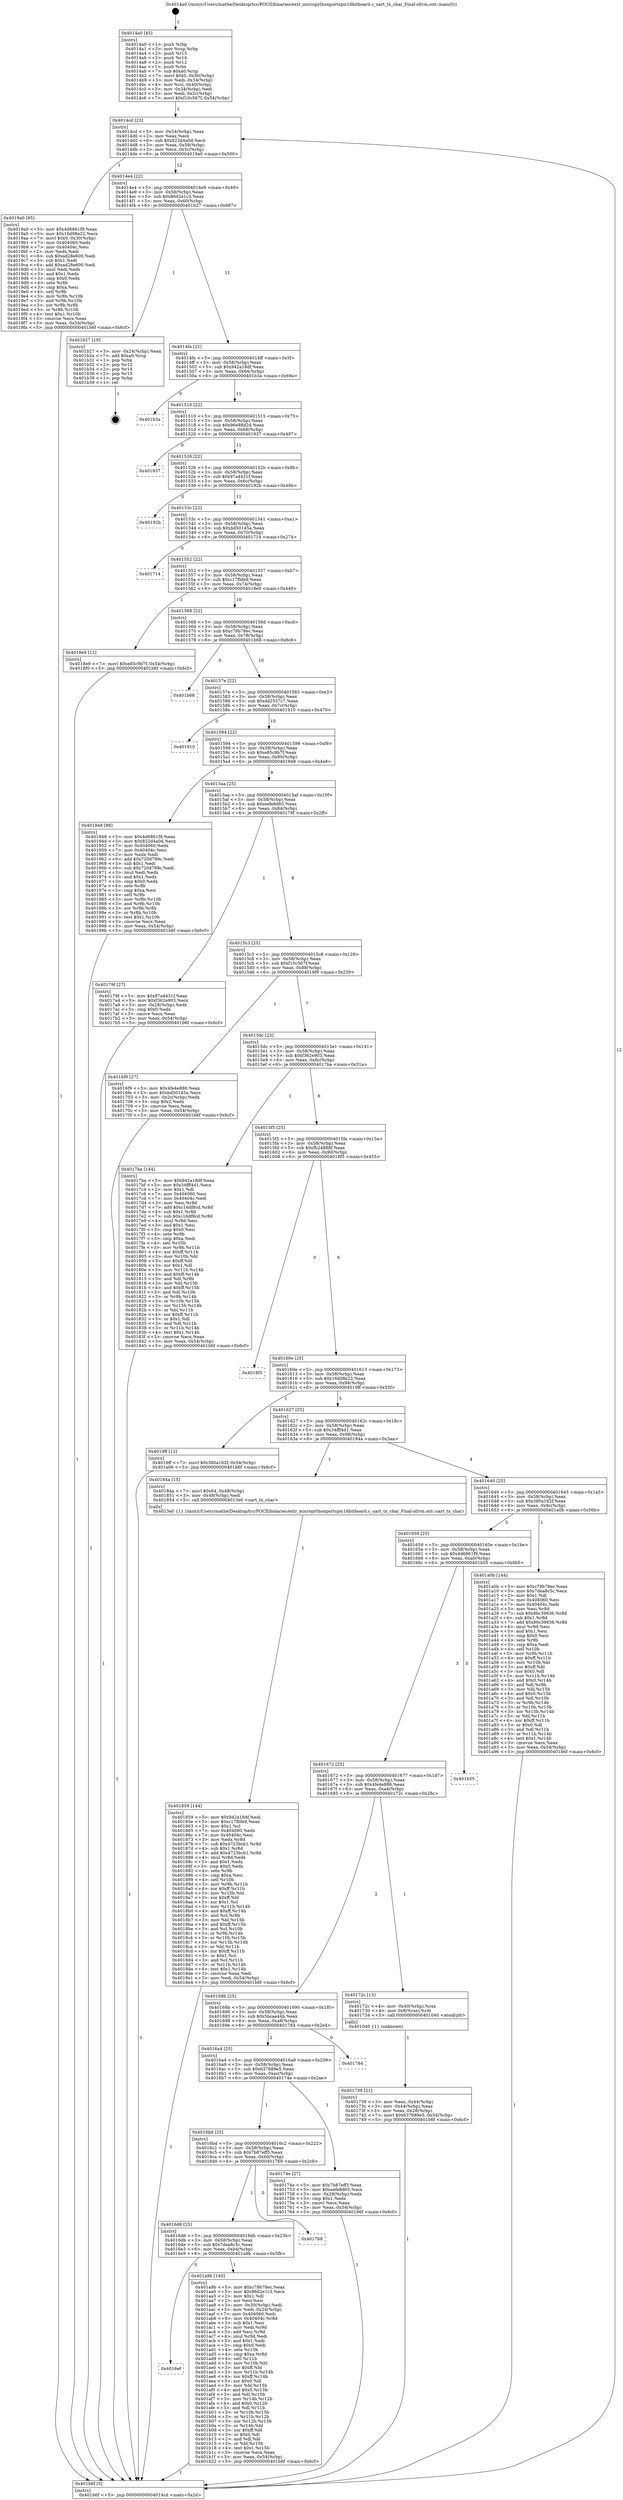 digraph "0x4014a0" {
  label = "0x4014a0 (/mnt/c/Users/mathe/Desktop/tcc/POCII/binaries/extr_micropythonportspic16bitboard.c_uart_tx_char_Final-ollvm.out::main(0))"
  labelloc = "t"
  node[shape=record]

  Entry [label="",width=0.3,height=0.3,shape=circle,fillcolor=black,style=filled]
  "0x4014cd" [label="{
     0x4014cd [23]\l
     | [instrs]\l
     &nbsp;&nbsp;0x4014cd \<+3\>: mov -0x54(%rbp),%eax\l
     &nbsp;&nbsp;0x4014d0 \<+2\>: mov %eax,%ecx\l
     &nbsp;&nbsp;0x4014d2 \<+6\>: sub $0x822d4a0d,%ecx\l
     &nbsp;&nbsp;0x4014d8 \<+3\>: mov %eax,-0x58(%rbp)\l
     &nbsp;&nbsp;0x4014db \<+3\>: mov %ecx,-0x5c(%rbp)\l
     &nbsp;&nbsp;0x4014de \<+6\>: je 00000000004019a0 \<main+0x500\>\l
  }"]
  "0x4019a0" [label="{
     0x4019a0 [95]\l
     | [instrs]\l
     &nbsp;&nbsp;0x4019a0 \<+5\>: mov $0x4d6861f9,%eax\l
     &nbsp;&nbsp;0x4019a5 \<+5\>: mov $0x16d08e22,%ecx\l
     &nbsp;&nbsp;0x4019aa \<+7\>: movl $0x0,-0x30(%rbp)\l
     &nbsp;&nbsp;0x4019b1 \<+7\>: mov 0x404060,%edx\l
     &nbsp;&nbsp;0x4019b8 \<+7\>: mov 0x40404c,%esi\l
     &nbsp;&nbsp;0x4019bf \<+2\>: mov %edx,%edi\l
     &nbsp;&nbsp;0x4019c1 \<+6\>: sub $0xad28e600,%edi\l
     &nbsp;&nbsp;0x4019c7 \<+3\>: sub $0x1,%edi\l
     &nbsp;&nbsp;0x4019ca \<+6\>: add $0xad28e600,%edi\l
     &nbsp;&nbsp;0x4019d0 \<+3\>: imul %edi,%edx\l
     &nbsp;&nbsp;0x4019d3 \<+3\>: and $0x1,%edx\l
     &nbsp;&nbsp;0x4019d6 \<+3\>: cmp $0x0,%edx\l
     &nbsp;&nbsp;0x4019d9 \<+4\>: sete %r8b\l
     &nbsp;&nbsp;0x4019dd \<+3\>: cmp $0xa,%esi\l
     &nbsp;&nbsp;0x4019e0 \<+4\>: setl %r9b\l
     &nbsp;&nbsp;0x4019e4 \<+3\>: mov %r8b,%r10b\l
     &nbsp;&nbsp;0x4019e7 \<+3\>: and %r9b,%r10b\l
     &nbsp;&nbsp;0x4019ea \<+3\>: xor %r9b,%r8b\l
     &nbsp;&nbsp;0x4019ed \<+3\>: or %r8b,%r10b\l
     &nbsp;&nbsp;0x4019f0 \<+4\>: test $0x1,%r10b\l
     &nbsp;&nbsp;0x4019f4 \<+3\>: cmovne %ecx,%eax\l
     &nbsp;&nbsp;0x4019f7 \<+3\>: mov %eax,-0x54(%rbp)\l
     &nbsp;&nbsp;0x4019fa \<+5\>: jmp 0000000000401b6f \<main+0x6cf\>\l
  }"]
  "0x4014e4" [label="{
     0x4014e4 [22]\l
     | [instrs]\l
     &nbsp;&nbsp;0x4014e4 \<+5\>: jmp 00000000004014e9 \<main+0x49\>\l
     &nbsp;&nbsp;0x4014e9 \<+3\>: mov -0x58(%rbp),%eax\l
     &nbsp;&nbsp;0x4014ec \<+5\>: sub $0x86d2e1c3,%eax\l
     &nbsp;&nbsp;0x4014f1 \<+3\>: mov %eax,-0x60(%rbp)\l
     &nbsp;&nbsp;0x4014f4 \<+6\>: je 0000000000401b27 \<main+0x687\>\l
  }"]
  Exit [label="",width=0.3,height=0.3,shape=circle,fillcolor=black,style=filled,peripheries=2]
  "0x401b27" [label="{
     0x401b27 [19]\l
     | [instrs]\l
     &nbsp;&nbsp;0x401b27 \<+3\>: mov -0x24(%rbp),%eax\l
     &nbsp;&nbsp;0x401b2a \<+7\>: add $0xa0,%rsp\l
     &nbsp;&nbsp;0x401b31 \<+1\>: pop %rbx\l
     &nbsp;&nbsp;0x401b32 \<+2\>: pop %r12\l
     &nbsp;&nbsp;0x401b34 \<+2\>: pop %r14\l
     &nbsp;&nbsp;0x401b36 \<+2\>: pop %r15\l
     &nbsp;&nbsp;0x401b38 \<+1\>: pop %rbp\l
     &nbsp;&nbsp;0x401b39 \<+1\>: ret\l
  }"]
  "0x4014fa" [label="{
     0x4014fa [22]\l
     | [instrs]\l
     &nbsp;&nbsp;0x4014fa \<+5\>: jmp 00000000004014ff \<main+0x5f\>\l
     &nbsp;&nbsp;0x4014ff \<+3\>: mov -0x58(%rbp),%eax\l
     &nbsp;&nbsp;0x401502 \<+5\>: sub $0x942a18df,%eax\l
     &nbsp;&nbsp;0x401507 \<+3\>: mov %eax,-0x64(%rbp)\l
     &nbsp;&nbsp;0x40150a \<+6\>: je 0000000000401b3a \<main+0x69a\>\l
  }"]
  "0x4016ef" [label="{
     0x4016ef\l
  }", style=dashed]
  "0x401b3a" [label="{
     0x401b3a\l
  }", style=dashed]
  "0x401510" [label="{
     0x401510 [22]\l
     | [instrs]\l
     &nbsp;&nbsp;0x401510 \<+5\>: jmp 0000000000401515 \<main+0x75\>\l
     &nbsp;&nbsp;0x401515 \<+3\>: mov -0x58(%rbp),%eax\l
     &nbsp;&nbsp;0x401518 \<+5\>: sub $0x96e88d2d,%eax\l
     &nbsp;&nbsp;0x40151d \<+3\>: mov %eax,-0x68(%rbp)\l
     &nbsp;&nbsp;0x401520 \<+6\>: je 0000000000401937 \<main+0x497\>\l
  }"]
  "0x401a9b" [label="{
     0x401a9b [140]\l
     | [instrs]\l
     &nbsp;&nbsp;0x401a9b \<+5\>: mov $0xc79b78ec,%eax\l
     &nbsp;&nbsp;0x401aa0 \<+5\>: mov $0x86d2e1c3,%ecx\l
     &nbsp;&nbsp;0x401aa5 \<+2\>: mov $0x1,%dl\l
     &nbsp;&nbsp;0x401aa7 \<+2\>: xor %esi,%esi\l
     &nbsp;&nbsp;0x401aa9 \<+3\>: mov -0x30(%rbp),%edi\l
     &nbsp;&nbsp;0x401aac \<+3\>: mov %edi,-0x24(%rbp)\l
     &nbsp;&nbsp;0x401aaf \<+7\>: mov 0x404060,%edi\l
     &nbsp;&nbsp;0x401ab6 \<+8\>: mov 0x40404c,%r8d\l
     &nbsp;&nbsp;0x401abe \<+3\>: sub $0x1,%esi\l
     &nbsp;&nbsp;0x401ac1 \<+3\>: mov %edi,%r9d\l
     &nbsp;&nbsp;0x401ac4 \<+3\>: add %esi,%r9d\l
     &nbsp;&nbsp;0x401ac7 \<+4\>: imul %r9d,%edi\l
     &nbsp;&nbsp;0x401acb \<+3\>: and $0x1,%edi\l
     &nbsp;&nbsp;0x401ace \<+3\>: cmp $0x0,%edi\l
     &nbsp;&nbsp;0x401ad1 \<+4\>: sete %r10b\l
     &nbsp;&nbsp;0x401ad5 \<+4\>: cmp $0xa,%r8d\l
     &nbsp;&nbsp;0x401ad9 \<+4\>: setl %r11b\l
     &nbsp;&nbsp;0x401add \<+3\>: mov %r10b,%bl\l
     &nbsp;&nbsp;0x401ae0 \<+3\>: xor $0xff,%bl\l
     &nbsp;&nbsp;0x401ae3 \<+3\>: mov %r11b,%r14b\l
     &nbsp;&nbsp;0x401ae6 \<+4\>: xor $0xff,%r14b\l
     &nbsp;&nbsp;0x401aea \<+3\>: xor $0x0,%dl\l
     &nbsp;&nbsp;0x401aed \<+3\>: mov %bl,%r15b\l
     &nbsp;&nbsp;0x401af0 \<+4\>: and $0x0,%r15b\l
     &nbsp;&nbsp;0x401af4 \<+3\>: and %dl,%r10b\l
     &nbsp;&nbsp;0x401af7 \<+3\>: mov %r14b,%r12b\l
     &nbsp;&nbsp;0x401afa \<+4\>: and $0x0,%r12b\l
     &nbsp;&nbsp;0x401afe \<+3\>: and %dl,%r11b\l
     &nbsp;&nbsp;0x401b01 \<+3\>: or %r10b,%r15b\l
     &nbsp;&nbsp;0x401b04 \<+3\>: or %r11b,%r12b\l
     &nbsp;&nbsp;0x401b07 \<+3\>: xor %r12b,%r15b\l
     &nbsp;&nbsp;0x401b0a \<+3\>: or %r14b,%bl\l
     &nbsp;&nbsp;0x401b0d \<+3\>: xor $0xff,%bl\l
     &nbsp;&nbsp;0x401b10 \<+3\>: or $0x0,%dl\l
     &nbsp;&nbsp;0x401b13 \<+2\>: and %dl,%bl\l
     &nbsp;&nbsp;0x401b15 \<+3\>: or %bl,%r15b\l
     &nbsp;&nbsp;0x401b18 \<+4\>: test $0x1,%r15b\l
     &nbsp;&nbsp;0x401b1c \<+3\>: cmovne %ecx,%eax\l
     &nbsp;&nbsp;0x401b1f \<+3\>: mov %eax,-0x54(%rbp)\l
     &nbsp;&nbsp;0x401b22 \<+5\>: jmp 0000000000401b6f \<main+0x6cf\>\l
  }"]
  "0x401937" [label="{
     0x401937\l
  }", style=dashed]
  "0x401526" [label="{
     0x401526 [22]\l
     | [instrs]\l
     &nbsp;&nbsp;0x401526 \<+5\>: jmp 000000000040152b \<main+0x8b\>\l
     &nbsp;&nbsp;0x40152b \<+3\>: mov -0x58(%rbp),%eax\l
     &nbsp;&nbsp;0x40152e \<+5\>: sub $0x97a4431f,%eax\l
     &nbsp;&nbsp;0x401533 \<+3\>: mov %eax,-0x6c(%rbp)\l
     &nbsp;&nbsp;0x401536 \<+6\>: je 000000000040192b \<main+0x48b\>\l
  }"]
  "0x4016d6" [label="{
     0x4016d6 [25]\l
     | [instrs]\l
     &nbsp;&nbsp;0x4016d6 \<+5\>: jmp 00000000004016db \<main+0x23b\>\l
     &nbsp;&nbsp;0x4016db \<+3\>: mov -0x58(%rbp),%eax\l
     &nbsp;&nbsp;0x4016de \<+5\>: sub $0x7dea8c5c,%eax\l
     &nbsp;&nbsp;0x4016e3 \<+6\>: mov %eax,-0xb4(%rbp)\l
     &nbsp;&nbsp;0x4016e9 \<+6\>: je 0000000000401a9b \<main+0x5fb\>\l
  }"]
  "0x40192b" [label="{
     0x40192b\l
  }", style=dashed]
  "0x40153c" [label="{
     0x40153c [22]\l
     | [instrs]\l
     &nbsp;&nbsp;0x40153c \<+5\>: jmp 0000000000401541 \<main+0xa1\>\l
     &nbsp;&nbsp;0x401541 \<+3\>: mov -0x58(%rbp),%eax\l
     &nbsp;&nbsp;0x401544 \<+5\>: sub $0xbd50145a,%eax\l
     &nbsp;&nbsp;0x401549 \<+3\>: mov %eax,-0x70(%rbp)\l
     &nbsp;&nbsp;0x40154c \<+6\>: je 0000000000401714 \<main+0x274\>\l
  }"]
  "0x401769" [label="{
     0x401769\l
  }", style=dashed]
  "0x401714" [label="{
     0x401714\l
  }", style=dashed]
  "0x401552" [label="{
     0x401552 [22]\l
     | [instrs]\l
     &nbsp;&nbsp;0x401552 \<+5\>: jmp 0000000000401557 \<main+0xb7\>\l
     &nbsp;&nbsp;0x401557 \<+3\>: mov -0x58(%rbp),%eax\l
     &nbsp;&nbsp;0x40155a \<+5\>: sub $0xc17fbfe9,%eax\l
     &nbsp;&nbsp;0x40155f \<+3\>: mov %eax,-0x74(%rbp)\l
     &nbsp;&nbsp;0x401562 \<+6\>: je 00000000004018e9 \<main+0x449\>\l
  }"]
  "0x401859" [label="{
     0x401859 [144]\l
     | [instrs]\l
     &nbsp;&nbsp;0x401859 \<+5\>: mov $0x942a18df,%edi\l
     &nbsp;&nbsp;0x40185e \<+5\>: mov $0xc17fbfe9,%eax\l
     &nbsp;&nbsp;0x401863 \<+2\>: mov $0x1,%cl\l
     &nbsp;&nbsp;0x401865 \<+7\>: mov 0x404060,%edx\l
     &nbsp;&nbsp;0x40186c \<+7\>: mov 0x40404c,%esi\l
     &nbsp;&nbsp;0x401873 \<+3\>: mov %edx,%r8d\l
     &nbsp;&nbsp;0x401876 \<+7\>: sub $0x4723bcb1,%r8d\l
     &nbsp;&nbsp;0x40187d \<+4\>: sub $0x1,%r8d\l
     &nbsp;&nbsp;0x401881 \<+7\>: add $0x4723bcb1,%r8d\l
     &nbsp;&nbsp;0x401888 \<+4\>: imul %r8d,%edx\l
     &nbsp;&nbsp;0x40188c \<+3\>: and $0x1,%edx\l
     &nbsp;&nbsp;0x40188f \<+3\>: cmp $0x0,%edx\l
     &nbsp;&nbsp;0x401892 \<+4\>: sete %r9b\l
     &nbsp;&nbsp;0x401896 \<+3\>: cmp $0xa,%esi\l
     &nbsp;&nbsp;0x401899 \<+4\>: setl %r10b\l
     &nbsp;&nbsp;0x40189d \<+3\>: mov %r9b,%r11b\l
     &nbsp;&nbsp;0x4018a0 \<+4\>: xor $0xff,%r11b\l
     &nbsp;&nbsp;0x4018a4 \<+3\>: mov %r10b,%bl\l
     &nbsp;&nbsp;0x4018a7 \<+3\>: xor $0xff,%bl\l
     &nbsp;&nbsp;0x4018aa \<+3\>: xor $0x1,%cl\l
     &nbsp;&nbsp;0x4018ad \<+3\>: mov %r11b,%r14b\l
     &nbsp;&nbsp;0x4018b0 \<+4\>: and $0xff,%r14b\l
     &nbsp;&nbsp;0x4018b4 \<+3\>: and %cl,%r9b\l
     &nbsp;&nbsp;0x4018b7 \<+3\>: mov %bl,%r15b\l
     &nbsp;&nbsp;0x4018ba \<+4\>: and $0xff,%r15b\l
     &nbsp;&nbsp;0x4018be \<+3\>: and %cl,%r10b\l
     &nbsp;&nbsp;0x4018c1 \<+3\>: or %r9b,%r14b\l
     &nbsp;&nbsp;0x4018c4 \<+3\>: or %r10b,%r15b\l
     &nbsp;&nbsp;0x4018c7 \<+3\>: xor %r15b,%r14b\l
     &nbsp;&nbsp;0x4018ca \<+3\>: or %bl,%r11b\l
     &nbsp;&nbsp;0x4018cd \<+4\>: xor $0xff,%r11b\l
     &nbsp;&nbsp;0x4018d1 \<+3\>: or $0x1,%cl\l
     &nbsp;&nbsp;0x4018d4 \<+3\>: and %cl,%r11b\l
     &nbsp;&nbsp;0x4018d7 \<+3\>: or %r11b,%r14b\l
     &nbsp;&nbsp;0x4018da \<+4\>: test $0x1,%r14b\l
     &nbsp;&nbsp;0x4018de \<+3\>: cmovne %eax,%edi\l
     &nbsp;&nbsp;0x4018e1 \<+3\>: mov %edi,-0x54(%rbp)\l
     &nbsp;&nbsp;0x4018e4 \<+5\>: jmp 0000000000401b6f \<main+0x6cf\>\l
  }"]
  "0x4018e9" [label="{
     0x4018e9 [12]\l
     | [instrs]\l
     &nbsp;&nbsp;0x4018e9 \<+7\>: movl $0xe85c9b7f,-0x54(%rbp)\l
     &nbsp;&nbsp;0x4018f0 \<+5\>: jmp 0000000000401b6f \<main+0x6cf\>\l
  }"]
  "0x401568" [label="{
     0x401568 [22]\l
     | [instrs]\l
     &nbsp;&nbsp;0x401568 \<+5\>: jmp 000000000040156d \<main+0xcd\>\l
     &nbsp;&nbsp;0x40156d \<+3\>: mov -0x58(%rbp),%eax\l
     &nbsp;&nbsp;0x401570 \<+5\>: sub $0xc79b78ec,%eax\l
     &nbsp;&nbsp;0x401575 \<+3\>: mov %eax,-0x78(%rbp)\l
     &nbsp;&nbsp;0x401578 \<+6\>: je 0000000000401b68 \<main+0x6c8\>\l
  }"]
  "0x4016bd" [label="{
     0x4016bd [25]\l
     | [instrs]\l
     &nbsp;&nbsp;0x4016bd \<+5\>: jmp 00000000004016c2 \<main+0x222\>\l
     &nbsp;&nbsp;0x4016c2 \<+3\>: mov -0x58(%rbp),%eax\l
     &nbsp;&nbsp;0x4016c5 \<+5\>: sub $0x7b87eff3,%eax\l
     &nbsp;&nbsp;0x4016ca \<+6\>: mov %eax,-0xb0(%rbp)\l
     &nbsp;&nbsp;0x4016d0 \<+6\>: je 0000000000401769 \<main+0x2c9\>\l
  }"]
  "0x401b68" [label="{
     0x401b68\l
  }", style=dashed]
  "0x40157e" [label="{
     0x40157e [22]\l
     | [instrs]\l
     &nbsp;&nbsp;0x40157e \<+5\>: jmp 0000000000401583 \<main+0xe3\>\l
     &nbsp;&nbsp;0x401583 \<+3\>: mov -0x58(%rbp),%eax\l
     &nbsp;&nbsp;0x401586 \<+5\>: sub $0xdd2557c7,%eax\l
     &nbsp;&nbsp;0x40158b \<+3\>: mov %eax,-0x7c(%rbp)\l
     &nbsp;&nbsp;0x40158e \<+6\>: je 0000000000401910 \<main+0x470\>\l
  }"]
  "0x40174e" [label="{
     0x40174e [27]\l
     | [instrs]\l
     &nbsp;&nbsp;0x40174e \<+5\>: mov $0x7b87eff3,%eax\l
     &nbsp;&nbsp;0x401753 \<+5\>: mov $0xeefe8d65,%ecx\l
     &nbsp;&nbsp;0x401758 \<+3\>: mov -0x28(%rbp),%edx\l
     &nbsp;&nbsp;0x40175b \<+3\>: cmp $0x1,%edx\l
     &nbsp;&nbsp;0x40175e \<+3\>: cmovl %ecx,%eax\l
     &nbsp;&nbsp;0x401761 \<+3\>: mov %eax,-0x54(%rbp)\l
     &nbsp;&nbsp;0x401764 \<+5\>: jmp 0000000000401b6f \<main+0x6cf\>\l
  }"]
  "0x401910" [label="{
     0x401910\l
  }", style=dashed]
  "0x401594" [label="{
     0x401594 [22]\l
     | [instrs]\l
     &nbsp;&nbsp;0x401594 \<+5\>: jmp 0000000000401599 \<main+0xf9\>\l
     &nbsp;&nbsp;0x401599 \<+3\>: mov -0x58(%rbp),%eax\l
     &nbsp;&nbsp;0x40159c \<+5\>: sub $0xe85c9b7f,%eax\l
     &nbsp;&nbsp;0x4015a1 \<+3\>: mov %eax,-0x80(%rbp)\l
     &nbsp;&nbsp;0x4015a4 \<+6\>: je 0000000000401948 \<main+0x4a8\>\l
  }"]
  "0x4016a4" [label="{
     0x4016a4 [25]\l
     | [instrs]\l
     &nbsp;&nbsp;0x4016a4 \<+5\>: jmp 00000000004016a9 \<main+0x209\>\l
     &nbsp;&nbsp;0x4016a9 \<+3\>: mov -0x58(%rbp),%eax\l
     &nbsp;&nbsp;0x4016ac \<+5\>: sub $0x637689e5,%eax\l
     &nbsp;&nbsp;0x4016b1 \<+6\>: mov %eax,-0xac(%rbp)\l
     &nbsp;&nbsp;0x4016b7 \<+6\>: je 000000000040174e \<main+0x2ae\>\l
  }"]
  "0x401948" [label="{
     0x401948 [88]\l
     | [instrs]\l
     &nbsp;&nbsp;0x401948 \<+5\>: mov $0x4d6861f9,%eax\l
     &nbsp;&nbsp;0x40194d \<+5\>: mov $0x822d4a0d,%ecx\l
     &nbsp;&nbsp;0x401952 \<+7\>: mov 0x404060,%edx\l
     &nbsp;&nbsp;0x401959 \<+7\>: mov 0x40404c,%esi\l
     &nbsp;&nbsp;0x401960 \<+2\>: mov %edx,%edi\l
     &nbsp;&nbsp;0x401962 \<+6\>: add $0x720d789c,%edi\l
     &nbsp;&nbsp;0x401968 \<+3\>: sub $0x1,%edi\l
     &nbsp;&nbsp;0x40196b \<+6\>: sub $0x720d789c,%edi\l
     &nbsp;&nbsp;0x401971 \<+3\>: imul %edi,%edx\l
     &nbsp;&nbsp;0x401974 \<+3\>: and $0x1,%edx\l
     &nbsp;&nbsp;0x401977 \<+3\>: cmp $0x0,%edx\l
     &nbsp;&nbsp;0x40197a \<+4\>: sete %r8b\l
     &nbsp;&nbsp;0x40197e \<+3\>: cmp $0xa,%esi\l
     &nbsp;&nbsp;0x401981 \<+4\>: setl %r9b\l
     &nbsp;&nbsp;0x401985 \<+3\>: mov %r8b,%r10b\l
     &nbsp;&nbsp;0x401988 \<+3\>: and %r9b,%r10b\l
     &nbsp;&nbsp;0x40198b \<+3\>: xor %r9b,%r8b\l
     &nbsp;&nbsp;0x40198e \<+3\>: or %r8b,%r10b\l
     &nbsp;&nbsp;0x401991 \<+4\>: test $0x1,%r10b\l
     &nbsp;&nbsp;0x401995 \<+3\>: cmovne %ecx,%eax\l
     &nbsp;&nbsp;0x401998 \<+3\>: mov %eax,-0x54(%rbp)\l
     &nbsp;&nbsp;0x40199b \<+5\>: jmp 0000000000401b6f \<main+0x6cf\>\l
  }"]
  "0x4015aa" [label="{
     0x4015aa [25]\l
     | [instrs]\l
     &nbsp;&nbsp;0x4015aa \<+5\>: jmp 00000000004015af \<main+0x10f\>\l
     &nbsp;&nbsp;0x4015af \<+3\>: mov -0x58(%rbp),%eax\l
     &nbsp;&nbsp;0x4015b2 \<+5\>: sub $0xeefe8d65,%eax\l
     &nbsp;&nbsp;0x4015b7 \<+6\>: mov %eax,-0x84(%rbp)\l
     &nbsp;&nbsp;0x4015bd \<+6\>: je 000000000040179f \<main+0x2ff\>\l
  }"]
  "0x401784" [label="{
     0x401784\l
  }", style=dashed]
  "0x40179f" [label="{
     0x40179f [27]\l
     | [instrs]\l
     &nbsp;&nbsp;0x40179f \<+5\>: mov $0x97a4431f,%eax\l
     &nbsp;&nbsp;0x4017a4 \<+5\>: mov $0xf362e903,%ecx\l
     &nbsp;&nbsp;0x4017a9 \<+3\>: mov -0x28(%rbp),%edx\l
     &nbsp;&nbsp;0x4017ac \<+3\>: cmp $0x0,%edx\l
     &nbsp;&nbsp;0x4017af \<+3\>: cmove %ecx,%eax\l
     &nbsp;&nbsp;0x4017b2 \<+3\>: mov %eax,-0x54(%rbp)\l
     &nbsp;&nbsp;0x4017b5 \<+5\>: jmp 0000000000401b6f \<main+0x6cf\>\l
  }"]
  "0x4015c3" [label="{
     0x4015c3 [25]\l
     | [instrs]\l
     &nbsp;&nbsp;0x4015c3 \<+5\>: jmp 00000000004015c8 \<main+0x128\>\l
     &nbsp;&nbsp;0x4015c8 \<+3\>: mov -0x58(%rbp),%eax\l
     &nbsp;&nbsp;0x4015cb \<+5\>: sub $0xf10c567f,%eax\l
     &nbsp;&nbsp;0x4015d0 \<+6\>: mov %eax,-0x88(%rbp)\l
     &nbsp;&nbsp;0x4015d6 \<+6\>: je 00000000004016f9 \<main+0x259\>\l
  }"]
  "0x401739" [label="{
     0x401739 [21]\l
     | [instrs]\l
     &nbsp;&nbsp;0x401739 \<+3\>: mov %eax,-0x44(%rbp)\l
     &nbsp;&nbsp;0x40173c \<+3\>: mov -0x44(%rbp),%eax\l
     &nbsp;&nbsp;0x40173f \<+3\>: mov %eax,-0x28(%rbp)\l
     &nbsp;&nbsp;0x401742 \<+7\>: movl $0x637689e5,-0x54(%rbp)\l
     &nbsp;&nbsp;0x401749 \<+5\>: jmp 0000000000401b6f \<main+0x6cf\>\l
  }"]
  "0x4016f9" [label="{
     0x4016f9 [27]\l
     | [instrs]\l
     &nbsp;&nbsp;0x4016f9 \<+5\>: mov $0x4fe4e886,%eax\l
     &nbsp;&nbsp;0x4016fe \<+5\>: mov $0xbd50145a,%ecx\l
     &nbsp;&nbsp;0x401703 \<+3\>: mov -0x2c(%rbp),%edx\l
     &nbsp;&nbsp;0x401706 \<+3\>: cmp $0x2,%edx\l
     &nbsp;&nbsp;0x401709 \<+3\>: cmovne %ecx,%eax\l
     &nbsp;&nbsp;0x40170c \<+3\>: mov %eax,-0x54(%rbp)\l
     &nbsp;&nbsp;0x40170f \<+5\>: jmp 0000000000401b6f \<main+0x6cf\>\l
  }"]
  "0x4015dc" [label="{
     0x4015dc [25]\l
     | [instrs]\l
     &nbsp;&nbsp;0x4015dc \<+5\>: jmp 00000000004015e1 \<main+0x141\>\l
     &nbsp;&nbsp;0x4015e1 \<+3\>: mov -0x58(%rbp),%eax\l
     &nbsp;&nbsp;0x4015e4 \<+5\>: sub $0xf362e903,%eax\l
     &nbsp;&nbsp;0x4015e9 \<+6\>: mov %eax,-0x8c(%rbp)\l
     &nbsp;&nbsp;0x4015ef \<+6\>: je 00000000004017ba \<main+0x31a\>\l
  }"]
  "0x401b6f" [label="{
     0x401b6f [5]\l
     | [instrs]\l
     &nbsp;&nbsp;0x401b6f \<+5\>: jmp 00000000004014cd \<main+0x2d\>\l
  }"]
  "0x4014a0" [label="{
     0x4014a0 [45]\l
     | [instrs]\l
     &nbsp;&nbsp;0x4014a0 \<+1\>: push %rbp\l
     &nbsp;&nbsp;0x4014a1 \<+3\>: mov %rsp,%rbp\l
     &nbsp;&nbsp;0x4014a4 \<+2\>: push %r15\l
     &nbsp;&nbsp;0x4014a6 \<+2\>: push %r14\l
     &nbsp;&nbsp;0x4014a8 \<+2\>: push %r12\l
     &nbsp;&nbsp;0x4014aa \<+1\>: push %rbx\l
     &nbsp;&nbsp;0x4014ab \<+7\>: sub $0xa0,%rsp\l
     &nbsp;&nbsp;0x4014b2 \<+7\>: movl $0x0,-0x30(%rbp)\l
     &nbsp;&nbsp;0x4014b9 \<+3\>: mov %edi,-0x34(%rbp)\l
     &nbsp;&nbsp;0x4014bc \<+4\>: mov %rsi,-0x40(%rbp)\l
     &nbsp;&nbsp;0x4014c0 \<+3\>: mov -0x34(%rbp),%edi\l
     &nbsp;&nbsp;0x4014c3 \<+3\>: mov %edi,-0x2c(%rbp)\l
     &nbsp;&nbsp;0x4014c6 \<+7\>: movl $0xf10c567f,-0x54(%rbp)\l
  }"]
  "0x40168b" [label="{
     0x40168b [25]\l
     | [instrs]\l
     &nbsp;&nbsp;0x40168b \<+5\>: jmp 0000000000401690 \<main+0x1f0\>\l
     &nbsp;&nbsp;0x401690 \<+3\>: mov -0x58(%rbp),%eax\l
     &nbsp;&nbsp;0x401693 \<+5\>: sub $0x5bcaa44b,%eax\l
     &nbsp;&nbsp;0x401698 \<+6\>: mov %eax,-0xa8(%rbp)\l
     &nbsp;&nbsp;0x40169e \<+6\>: je 0000000000401784 \<main+0x2e4\>\l
  }"]
  "0x4017ba" [label="{
     0x4017ba [144]\l
     | [instrs]\l
     &nbsp;&nbsp;0x4017ba \<+5\>: mov $0x942a18df,%eax\l
     &nbsp;&nbsp;0x4017bf \<+5\>: mov $0x34fff4d1,%ecx\l
     &nbsp;&nbsp;0x4017c4 \<+2\>: mov $0x1,%dl\l
     &nbsp;&nbsp;0x4017c6 \<+7\>: mov 0x404060,%esi\l
     &nbsp;&nbsp;0x4017cd \<+7\>: mov 0x40404c,%edi\l
     &nbsp;&nbsp;0x4017d4 \<+3\>: mov %esi,%r8d\l
     &nbsp;&nbsp;0x4017d7 \<+7\>: add $0xc16df8cd,%r8d\l
     &nbsp;&nbsp;0x4017de \<+4\>: sub $0x1,%r8d\l
     &nbsp;&nbsp;0x4017e2 \<+7\>: sub $0xc16df8cd,%r8d\l
     &nbsp;&nbsp;0x4017e9 \<+4\>: imul %r8d,%esi\l
     &nbsp;&nbsp;0x4017ed \<+3\>: and $0x1,%esi\l
     &nbsp;&nbsp;0x4017f0 \<+3\>: cmp $0x0,%esi\l
     &nbsp;&nbsp;0x4017f3 \<+4\>: sete %r9b\l
     &nbsp;&nbsp;0x4017f7 \<+3\>: cmp $0xa,%edi\l
     &nbsp;&nbsp;0x4017fa \<+4\>: setl %r10b\l
     &nbsp;&nbsp;0x4017fe \<+3\>: mov %r9b,%r11b\l
     &nbsp;&nbsp;0x401801 \<+4\>: xor $0xff,%r11b\l
     &nbsp;&nbsp;0x401805 \<+3\>: mov %r10b,%bl\l
     &nbsp;&nbsp;0x401808 \<+3\>: xor $0xff,%bl\l
     &nbsp;&nbsp;0x40180b \<+3\>: xor $0x1,%dl\l
     &nbsp;&nbsp;0x40180e \<+3\>: mov %r11b,%r14b\l
     &nbsp;&nbsp;0x401811 \<+4\>: and $0xff,%r14b\l
     &nbsp;&nbsp;0x401815 \<+3\>: and %dl,%r9b\l
     &nbsp;&nbsp;0x401818 \<+3\>: mov %bl,%r15b\l
     &nbsp;&nbsp;0x40181b \<+4\>: and $0xff,%r15b\l
     &nbsp;&nbsp;0x40181f \<+3\>: and %dl,%r10b\l
     &nbsp;&nbsp;0x401822 \<+3\>: or %r9b,%r14b\l
     &nbsp;&nbsp;0x401825 \<+3\>: or %r10b,%r15b\l
     &nbsp;&nbsp;0x401828 \<+3\>: xor %r15b,%r14b\l
     &nbsp;&nbsp;0x40182b \<+3\>: or %bl,%r11b\l
     &nbsp;&nbsp;0x40182e \<+4\>: xor $0xff,%r11b\l
     &nbsp;&nbsp;0x401832 \<+3\>: or $0x1,%dl\l
     &nbsp;&nbsp;0x401835 \<+3\>: and %dl,%r11b\l
     &nbsp;&nbsp;0x401838 \<+3\>: or %r11b,%r14b\l
     &nbsp;&nbsp;0x40183b \<+4\>: test $0x1,%r14b\l
     &nbsp;&nbsp;0x40183f \<+3\>: cmovne %ecx,%eax\l
     &nbsp;&nbsp;0x401842 \<+3\>: mov %eax,-0x54(%rbp)\l
     &nbsp;&nbsp;0x401845 \<+5\>: jmp 0000000000401b6f \<main+0x6cf\>\l
  }"]
  "0x4015f5" [label="{
     0x4015f5 [25]\l
     | [instrs]\l
     &nbsp;&nbsp;0x4015f5 \<+5\>: jmp 00000000004015fa \<main+0x15a\>\l
     &nbsp;&nbsp;0x4015fa \<+3\>: mov -0x58(%rbp),%eax\l
     &nbsp;&nbsp;0x4015fd \<+5\>: sub $0xfb24888f,%eax\l
     &nbsp;&nbsp;0x401602 \<+6\>: mov %eax,-0x90(%rbp)\l
     &nbsp;&nbsp;0x401608 \<+6\>: je 00000000004018f5 \<main+0x455\>\l
  }"]
  "0x40172c" [label="{
     0x40172c [13]\l
     | [instrs]\l
     &nbsp;&nbsp;0x40172c \<+4\>: mov -0x40(%rbp),%rax\l
     &nbsp;&nbsp;0x401730 \<+4\>: mov 0x8(%rax),%rdi\l
     &nbsp;&nbsp;0x401734 \<+5\>: call 0000000000401040 \<atoi@plt\>\l
     | [calls]\l
     &nbsp;&nbsp;0x401040 \{1\} (unknown)\l
  }"]
  "0x4018f5" [label="{
     0x4018f5\l
  }", style=dashed]
  "0x40160e" [label="{
     0x40160e [25]\l
     | [instrs]\l
     &nbsp;&nbsp;0x40160e \<+5\>: jmp 0000000000401613 \<main+0x173\>\l
     &nbsp;&nbsp;0x401613 \<+3\>: mov -0x58(%rbp),%eax\l
     &nbsp;&nbsp;0x401616 \<+5\>: sub $0x16d08e22,%eax\l
     &nbsp;&nbsp;0x40161b \<+6\>: mov %eax,-0x94(%rbp)\l
     &nbsp;&nbsp;0x401621 \<+6\>: je 00000000004019ff \<main+0x55f\>\l
  }"]
  "0x401672" [label="{
     0x401672 [25]\l
     | [instrs]\l
     &nbsp;&nbsp;0x401672 \<+5\>: jmp 0000000000401677 \<main+0x1d7\>\l
     &nbsp;&nbsp;0x401677 \<+3\>: mov -0x58(%rbp),%eax\l
     &nbsp;&nbsp;0x40167a \<+5\>: sub $0x4fe4e886,%eax\l
     &nbsp;&nbsp;0x40167f \<+6\>: mov %eax,-0xa4(%rbp)\l
     &nbsp;&nbsp;0x401685 \<+6\>: je 000000000040172c \<main+0x28c\>\l
  }"]
  "0x4019ff" [label="{
     0x4019ff [12]\l
     | [instrs]\l
     &nbsp;&nbsp;0x4019ff \<+7\>: movl $0x380a162f,-0x54(%rbp)\l
     &nbsp;&nbsp;0x401a06 \<+5\>: jmp 0000000000401b6f \<main+0x6cf\>\l
  }"]
  "0x401627" [label="{
     0x401627 [25]\l
     | [instrs]\l
     &nbsp;&nbsp;0x401627 \<+5\>: jmp 000000000040162c \<main+0x18c\>\l
     &nbsp;&nbsp;0x40162c \<+3\>: mov -0x58(%rbp),%eax\l
     &nbsp;&nbsp;0x40162f \<+5\>: sub $0x34fff4d1,%eax\l
     &nbsp;&nbsp;0x401634 \<+6\>: mov %eax,-0x98(%rbp)\l
     &nbsp;&nbsp;0x40163a \<+6\>: je 000000000040184a \<main+0x3aa\>\l
  }"]
  "0x401b55" [label="{
     0x401b55\l
  }", style=dashed]
  "0x40184a" [label="{
     0x40184a [15]\l
     | [instrs]\l
     &nbsp;&nbsp;0x40184a \<+7\>: movl $0x64,-0x48(%rbp)\l
     &nbsp;&nbsp;0x401851 \<+3\>: mov -0x48(%rbp),%edi\l
     &nbsp;&nbsp;0x401854 \<+5\>: call 00000000004013e0 \<uart_tx_char\>\l
     | [calls]\l
     &nbsp;&nbsp;0x4013e0 \{1\} (/mnt/c/Users/mathe/Desktop/tcc/POCII/binaries/extr_micropythonportspic16bitboard.c_uart_tx_char_Final-ollvm.out::uart_tx_char)\l
  }"]
  "0x401640" [label="{
     0x401640 [25]\l
     | [instrs]\l
     &nbsp;&nbsp;0x401640 \<+5\>: jmp 0000000000401645 \<main+0x1a5\>\l
     &nbsp;&nbsp;0x401645 \<+3\>: mov -0x58(%rbp),%eax\l
     &nbsp;&nbsp;0x401648 \<+5\>: sub $0x380a162f,%eax\l
     &nbsp;&nbsp;0x40164d \<+6\>: mov %eax,-0x9c(%rbp)\l
     &nbsp;&nbsp;0x401653 \<+6\>: je 0000000000401a0b \<main+0x56b\>\l
  }"]
  "0x401659" [label="{
     0x401659 [25]\l
     | [instrs]\l
     &nbsp;&nbsp;0x401659 \<+5\>: jmp 000000000040165e \<main+0x1be\>\l
     &nbsp;&nbsp;0x40165e \<+3\>: mov -0x58(%rbp),%eax\l
     &nbsp;&nbsp;0x401661 \<+5\>: sub $0x4d6861f9,%eax\l
     &nbsp;&nbsp;0x401666 \<+6\>: mov %eax,-0xa0(%rbp)\l
     &nbsp;&nbsp;0x40166c \<+6\>: je 0000000000401b55 \<main+0x6b5\>\l
  }"]
  "0x401a0b" [label="{
     0x401a0b [144]\l
     | [instrs]\l
     &nbsp;&nbsp;0x401a0b \<+5\>: mov $0xc79b78ec,%eax\l
     &nbsp;&nbsp;0x401a10 \<+5\>: mov $0x7dea8c5c,%ecx\l
     &nbsp;&nbsp;0x401a15 \<+2\>: mov $0x1,%dl\l
     &nbsp;&nbsp;0x401a17 \<+7\>: mov 0x404060,%esi\l
     &nbsp;&nbsp;0x401a1e \<+7\>: mov 0x40404c,%edi\l
     &nbsp;&nbsp;0x401a25 \<+3\>: mov %esi,%r8d\l
     &nbsp;&nbsp;0x401a28 \<+7\>: sub $0x86c39836,%r8d\l
     &nbsp;&nbsp;0x401a2f \<+4\>: sub $0x1,%r8d\l
     &nbsp;&nbsp;0x401a33 \<+7\>: add $0x86c39836,%r8d\l
     &nbsp;&nbsp;0x401a3a \<+4\>: imul %r8d,%esi\l
     &nbsp;&nbsp;0x401a3e \<+3\>: and $0x1,%esi\l
     &nbsp;&nbsp;0x401a41 \<+3\>: cmp $0x0,%esi\l
     &nbsp;&nbsp;0x401a44 \<+4\>: sete %r9b\l
     &nbsp;&nbsp;0x401a48 \<+3\>: cmp $0xa,%edi\l
     &nbsp;&nbsp;0x401a4b \<+4\>: setl %r10b\l
     &nbsp;&nbsp;0x401a4f \<+3\>: mov %r9b,%r11b\l
     &nbsp;&nbsp;0x401a52 \<+4\>: xor $0xff,%r11b\l
     &nbsp;&nbsp;0x401a56 \<+3\>: mov %r10b,%bl\l
     &nbsp;&nbsp;0x401a59 \<+3\>: xor $0xff,%bl\l
     &nbsp;&nbsp;0x401a5c \<+3\>: xor $0x0,%dl\l
     &nbsp;&nbsp;0x401a5f \<+3\>: mov %r11b,%r14b\l
     &nbsp;&nbsp;0x401a62 \<+4\>: and $0x0,%r14b\l
     &nbsp;&nbsp;0x401a66 \<+3\>: and %dl,%r9b\l
     &nbsp;&nbsp;0x401a69 \<+3\>: mov %bl,%r15b\l
     &nbsp;&nbsp;0x401a6c \<+4\>: and $0x0,%r15b\l
     &nbsp;&nbsp;0x401a70 \<+3\>: and %dl,%r10b\l
     &nbsp;&nbsp;0x401a73 \<+3\>: or %r9b,%r14b\l
     &nbsp;&nbsp;0x401a76 \<+3\>: or %r10b,%r15b\l
     &nbsp;&nbsp;0x401a79 \<+3\>: xor %r15b,%r14b\l
     &nbsp;&nbsp;0x401a7c \<+3\>: or %bl,%r11b\l
     &nbsp;&nbsp;0x401a7f \<+4\>: xor $0xff,%r11b\l
     &nbsp;&nbsp;0x401a83 \<+3\>: or $0x0,%dl\l
     &nbsp;&nbsp;0x401a86 \<+3\>: and %dl,%r11b\l
     &nbsp;&nbsp;0x401a89 \<+3\>: or %r11b,%r14b\l
     &nbsp;&nbsp;0x401a8c \<+4\>: test $0x1,%r14b\l
     &nbsp;&nbsp;0x401a90 \<+3\>: cmovne %ecx,%eax\l
     &nbsp;&nbsp;0x401a93 \<+3\>: mov %eax,-0x54(%rbp)\l
     &nbsp;&nbsp;0x401a96 \<+5\>: jmp 0000000000401b6f \<main+0x6cf\>\l
  }"]
  Entry -> "0x4014a0" [label=" 1"]
  "0x4014cd" -> "0x4019a0" [label=" 1"]
  "0x4014cd" -> "0x4014e4" [label=" 12"]
  "0x401b27" -> Exit [label=" 1"]
  "0x4014e4" -> "0x401b27" [label=" 1"]
  "0x4014e4" -> "0x4014fa" [label=" 11"]
  "0x401a9b" -> "0x401b6f" [label=" 1"]
  "0x4014fa" -> "0x401b3a" [label=" 0"]
  "0x4014fa" -> "0x401510" [label=" 11"]
  "0x4016d6" -> "0x4016ef" [label=" 0"]
  "0x401510" -> "0x401937" [label=" 0"]
  "0x401510" -> "0x401526" [label=" 11"]
  "0x4016d6" -> "0x401a9b" [label=" 1"]
  "0x401526" -> "0x40192b" [label=" 0"]
  "0x401526" -> "0x40153c" [label=" 11"]
  "0x4016bd" -> "0x4016d6" [label=" 1"]
  "0x40153c" -> "0x401714" [label=" 0"]
  "0x40153c" -> "0x401552" [label=" 11"]
  "0x4016bd" -> "0x401769" [label=" 0"]
  "0x401552" -> "0x4018e9" [label=" 1"]
  "0x401552" -> "0x401568" [label=" 10"]
  "0x401a0b" -> "0x401b6f" [label=" 1"]
  "0x401568" -> "0x401b68" [label=" 0"]
  "0x401568" -> "0x40157e" [label=" 10"]
  "0x4019ff" -> "0x401b6f" [label=" 1"]
  "0x40157e" -> "0x401910" [label=" 0"]
  "0x40157e" -> "0x401594" [label=" 10"]
  "0x4019a0" -> "0x401b6f" [label=" 1"]
  "0x401594" -> "0x401948" [label=" 1"]
  "0x401594" -> "0x4015aa" [label=" 9"]
  "0x4018e9" -> "0x401b6f" [label=" 1"]
  "0x4015aa" -> "0x40179f" [label=" 1"]
  "0x4015aa" -> "0x4015c3" [label=" 8"]
  "0x401859" -> "0x401b6f" [label=" 1"]
  "0x4015c3" -> "0x4016f9" [label=" 1"]
  "0x4015c3" -> "0x4015dc" [label=" 7"]
  "0x4016f9" -> "0x401b6f" [label=" 1"]
  "0x4014a0" -> "0x4014cd" [label=" 1"]
  "0x401b6f" -> "0x4014cd" [label=" 12"]
  "0x4017ba" -> "0x401b6f" [label=" 1"]
  "0x4015dc" -> "0x4017ba" [label=" 1"]
  "0x4015dc" -> "0x4015f5" [label=" 6"]
  "0x40179f" -> "0x401b6f" [label=" 1"]
  "0x4015f5" -> "0x4018f5" [label=" 0"]
  "0x4015f5" -> "0x40160e" [label=" 6"]
  "0x40174e" -> "0x401b6f" [label=" 1"]
  "0x40160e" -> "0x4019ff" [label=" 1"]
  "0x40160e" -> "0x401627" [label=" 5"]
  "0x4016a4" -> "0x40174e" [label=" 1"]
  "0x401627" -> "0x40184a" [label=" 1"]
  "0x401627" -> "0x401640" [label=" 4"]
  "0x401948" -> "0x401b6f" [label=" 1"]
  "0x401640" -> "0x401a0b" [label=" 1"]
  "0x401640" -> "0x401659" [label=" 3"]
  "0x40168b" -> "0x4016a4" [label=" 2"]
  "0x401659" -> "0x401b55" [label=" 0"]
  "0x401659" -> "0x401672" [label=" 3"]
  "0x4016a4" -> "0x4016bd" [label=" 1"]
  "0x401672" -> "0x40172c" [label=" 1"]
  "0x401672" -> "0x40168b" [label=" 2"]
  "0x40172c" -> "0x401739" [label=" 1"]
  "0x401739" -> "0x401b6f" [label=" 1"]
  "0x40184a" -> "0x401859" [label=" 1"]
  "0x40168b" -> "0x401784" [label=" 0"]
}
